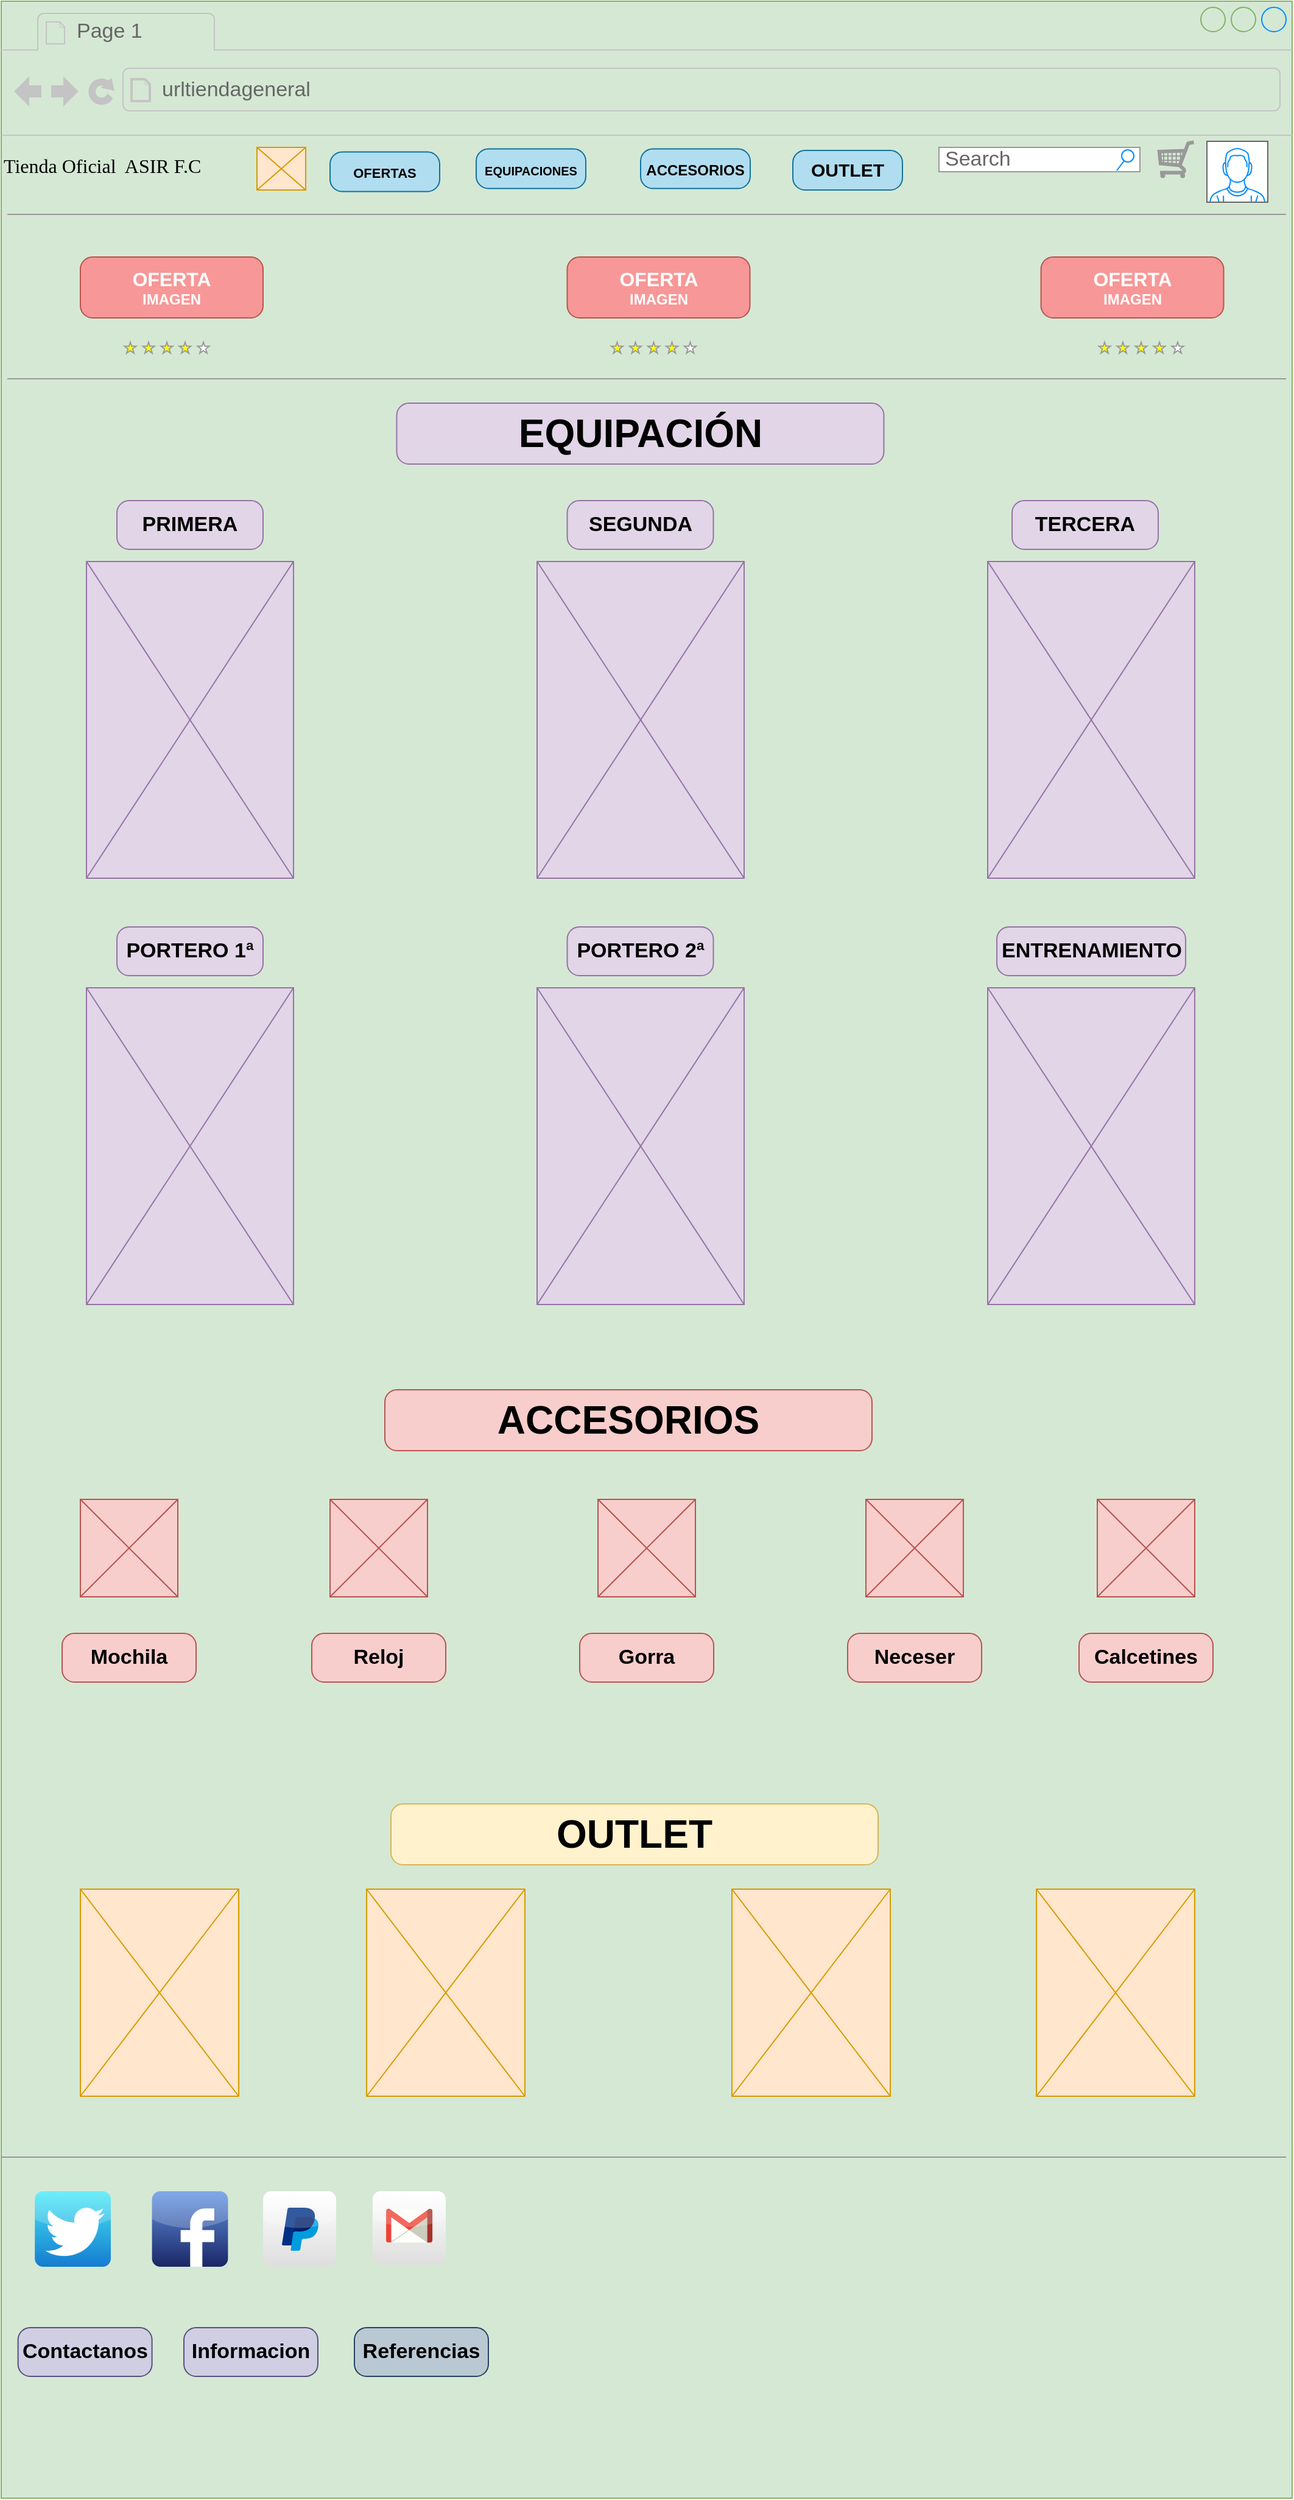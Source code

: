 <mxfile version="18.0.4" type="github">
  <diagram name="Page-1" id="2cc2dc42-3aac-f2a9-1cec-7a8b7cbee084">
    <mxGraphModel dx="2674" dy="1727" grid="1" gridSize="10" guides="1" tooltips="1" connect="1" arrows="1" fold="1" page="1" pageScale="1" pageWidth="1100" pageHeight="850" background="none" math="0" shadow="0">
      <root>
        <mxCell id="0" />
        <mxCell id="1" parent="0" />
        <mxCell id="7026571954dc6520-1" value="" style="strokeWidth=1;shadow=0;dashed=0;align=center;html=1;shape=mxgraph.mockup.containers.browserWindow;rSize=0;mainText=,;recursiveResize=0;rounded=0;labelBackgroundColor=none;fontFamily=Verdana;fontSize=12;fillColor=#d5e8d4;strokeColor=#82b366;" parent="1" vertex="1">
          <mxGeometry x="-260" y="-170" width="1060" height="2050" as="geometry" />
        </mxCell>
        <mxCell id="7026571954dc6520-2" value="Page 1" style="strokeWidth=1;shadow=0;dashed=0;align=center;html=1;shape=mxgraph.mockup.containers.anchor;fontSize=17;fontColor=#666666;align=left;" parent="7026571954dc6520-1" vertex="1">
          <mxGeometry x="60" y="12" width="110" height="26" as="geometry" />
        </mxCell>
        <mxCell id="7026571954dc6520-3" value="urltiendageneral" style="strokeWidth=1;shadow=0;dashed=0;align=center;html=1;shape=mxgraph.mockup.containers.anchor;rSize=0;fontSize=17;fontColor=#666666;align=left;" parent="7026571954dc6520-1" vertex="1">
          <mxGeometry x="130" y="60" width="250" height="26" as="geometry" />
        </mxCell>
        <mxCell id="7026571954dc6520-4" value="&lt;font style=&quot;font-size: 16px;&quot;&gt;Tienda Oficial&amp;nbsp; ASIR F.C&lt;/font&gt;" style="text;html=1;points=[];align=left;verticalAlign=top;spacingTop=-4;fontSize=30;fontFamily=Verdana" parent="7026571954dc6520-1" vertex="1">
          <mxGeometry y="110" width="310" height="40" as="geometry" />
        </mxCell>
        <mxCell id="7026571954dc6520-14" value="Search" style="strokeWidth=1;shadow=0;dashed=0;align=center;html=1;shape=mxgraph.mockup.forms.searchBox;strokeColor=#999999;mainText=;strokeColor2=#008cff;fontColor=#666666;fontSize=17;align=left;spacingLeft=3;rounded=0;labelBackgroundColor=none;" parent="7026571954dc6520-1" vertex="1">
          <mxGeometry x="770" y="120" width="165" height="20" as="geometry" />
        </mxCell>
        <mxCell id="7026571954dc6520-21" value="" style="verticalLabelPosition=bottom;shadow=0;dashed=0;align=center;html=1;verticalAlign=top;strokeWidth=1;shape=mxgraph.mockup.markup.line;strokeColor=#999999;rounded=0;labelBackgroundColor=none;fillColor=#ffffff;fontFamily=Verdana;fontSize=12;fontColor=#000000;" parent="7026571954dc6520-1" vertex="1">
          <mxGeometry x="5" y="300" width="1050" height="20" as="geometry" />
        </mxCell>
        <mxCell id="0Jf4DrtOChO7xbC_QtPR-2" value="" style="verticalLabelPosition=bottom;shadow=0;dashed=0;align=center;html=1;verticalAlign=top;strokeWidth=1;shape=mxgraph.mockup.misc.shoppingCart;strokeColor=#999999;fontSize=16;" vertex="1" parent="7026571954dc6520-1">
          <mxGeometry x="950" y="115" width="30" height="30" as="geometry" />
        </mxCell>
        <mxCell id="0Jf4DrtOChO7xbC_QtPR-17" value="" style="verticalLabelPosition=bottom;shadow=0;dashed=0;align=center;html=1;verticalAlign=top;strokeWidth=1;shape=mxgraph.mockup.containers.userMale;strokeColor=#666666;strokeColor2=#008cff;fontSize=16;" vertex="1" parent="7026571954dc6520-1">
          <mxGeometry x="990" y="115" width="50" height="50" as="geometry" />
        </mxCell>
        <mxCell id="0Jf4DrtOChO7xbC_QtPR-25" value="" style="verticalLabelPosition=bottom;shadow=0;dashed=0;align=center;html=1;verticalAlign=top;strokeWidth=1;shape=mxgraph.mockup.graphics.simpleIcon;fontSize=16;fillColor=#ffe6cc;strokeColor=#d79b00;" vertex="1" parent="7026571954dc6520-1">
          <mxGeometry x="210" y="120" width="40" height="35" as="geometry" />
        </mxCell>
        <mxCell id="0Jf4DrtOChO7xbC_QtPR-27" value="" style="verticalLabelPosition=bottom;shadow=0;dashed=0;align=center;html=1;verticalAlign=top;strokeWidth=1;shape=mxgraph.mockup.misc.rating;strokeColor=#999999;fillColor=#ffff00;emptyFillColor=#ffffff;grade=4;ratingScale=5;ratingStyle=star;fontSize=16;" vertex="1" parent="7026571954dc6520-1">
          <mxGeometry x="501" y="280" width="77.5" height="10" as="geometry" />
        </mxCell>
        <mxCell id="0Jf4DrtOChO7xbC_QtPR-37" value="" style="verticalLabelPosition=bottom;shadow=0;dashed=0;align=center;html=1;verticalAlign=top;strokeWidth=1;shape=mxgraph.mockup.misc.rating;strokeColor=#999999;fillColor=#ffff00;emptyFillColor=#ffffff;grade=4;ratingScale=5;ratingStyle=star;fontSize=16;" vertex="1" parent="7026571954dc6520-1">
          <mxGeometry x="901.25" y="280" width="77.5" height="10" as="geometry" />
        </mxCell>
        <mxCell id="0Jf4DrtOChO7xbC_QtPR-36" value="" style="verticalLabelPosition=bottom;shadow=0;dashed=0;align=center;html=1;verticalAlign=top;strokeWidth=1;shape=mxgraph.mockup.misc.rating;strokeColor=#999999;fillColor=#ffff00;emptyFillColor=#ffffff;grade=4;ratingScale=5;ratingStyle=star;fontSize=16;" vertex="1" parent="7026571954dc6520-1">
          <mxGeometry x="101.25" y="280" width="77.5" height="10" as="geometry" />
        </mxCell>
        <mxCell id="0Jf4DrtOChO7xbC_QtPR-38" value="" style="verticalLabelPosition=bottom;shadow=0;dashed=0;align=center;html=1;verticalAlign=top;strokeWidth=1;shape=mxgraph.mockup.graphics.simpleIcon;strokeColor=#9673a6;fontSize=31;fillColor=#e1d5e7;" vertex="1" parent="7026571954dc6520-1">
          <mxGeometry x="70" y="460" width="170" height="260" as="geometry" />
        </mxCell>
        <mxCell id="0Jf4DrtOChO7xbC_QtPR-43" value="" style="verticalLabelPosition=bottom;shadow=0;dashed=0;align=center;html=1;verticalAlign=top;strokeWidth=1;shape=mxgraph.mockup.graphics.simpleIcon;strokeColor=#9673a6;fontSize=31;fillColor=#e1d5e7;" vertex="1" parent="7026571954dc6520-1">
          <mxGeometry x="440" y="460" width="170" height="260" as="geometry" />
        </mxCell>
        <mxCell id="0Jf4DrtOChO7xbC_QtPR-42" value="" style="verticalLabelPosition=bottom;shadow=0;dashed=0;align=center;html=1;verticalAlign=top;strokeWidth=1;shape=mxgraph.mockup.graphics.simpleIcon;strokeColor=#9673a6;fontSize=31;fillColor=#e1d5e7;" vertex="1" parent="7026571954dc6520-1">
          <mxGeometry x="810" y="460" width="170" height="260" as="geometry" />
        </mxCell>
        <mxCell id="0Jf4DrtOChO7xbC_QtPR-41" value="" style="verticalLabelPosition=bottom;shadow=0;dashed=0;align=center;html=1;verticalAlign=top;strokeWidth=1;shape=mxgraph.mockup.graphics.simpleIcon;strokeColor=#9673a6;fontSize=31;fillColor=#e1d5e7;" vertex="1" parent="7026571954dc6520-1">
          <mxGeometry x="810" y="810" width="170" height="260" as="geometry" />
        </mxCell>
        <mxCell id="0Jf4DrtOChO7xbC_QtPR-40" value="" style="verticalLabelPosition=bottom;shadow=0;dashed=0;align=center;html=1;verticalAlign=top;strokeWidth=1;shape=mxgraph.mockup.graphics.simpleIcon;strokeColor=#9673a6;fontSize=31;fillColor=#e1d5e7;" vertex="1" parent="7026571954dc6520-1">
          <mxGeometry x="70" y="810" width="170" height="260" as="geometry" />
        </mxCell>
        <mxCell id="0Jf4DrtOChO7xbC_QtPR-39" value="" style="verticalLabelPosition=bottom;shadow=0;dashed=0;align=center;html=1;verticalAlign=top;strokeWidth=1;shape=mxgraph.mockup.graphics.simpleIcon;strokeColor=#9673a6;fontSize=31;fillColor=#e1d5e7;" vertex="1" parent="7026571954dc6520-1">
          <mxGeometry x="440" y="810" width="170" height="260" as="geometry" />
        </mxCell>
        <mxCell id="0Jf4DrtOChO7xbC_QtPR-44" value="PRIMERA" style="strokeWidth=1;shadow=0;dashed=0;align=center;html=1;shape=mxgraph.mockup.buttons.button;strokeColor=#9673a6;mainText=;buttonStyle=round;fontSize=17;fontStyle=1;fillColor=#e1d5e7;whiteSpace=wrap;" vertex="1" parent="7026571954dc6520-1">
          <mxGeometry x="95" y="410" width="120" height="40" as="geometry" />
        </mxCell>
        <mxCell id="0Jf4DrtOChO7xbC_QtPR-49" value="SEGUNDA" style="strokeWidth=1;shadow=0;dashed=0;align=center;html=1;shape=mxgraph.mockup.buttons.button;strokeColor=#9673a6;mainText=;buttonStyle=round;fontSize=17;fontStyle=1;fillColor=#e1d5e7;whiteSpace=wrap;" vertex="1" parent="7026571954dc6520-1">
          <mxGeometry x="464.75" y="410" width="120" height="40" as="geometry" />
        </mxCell>
        <mxCell id="0Jf4DrtOChO7xbC_QtPR-48" value="TERCERA" style="strokeWidth=1;shadow=0;dashed=0;align=center;html=1;shape=mxgraph.mockup.buttons.button;strokeColor=#9673a6;mainText=;buttonStyle=round;fontSize=17;fontStyle=1;fillColor=#e1d5e7;whiteSpace=wrap;" vertex="1" parent="7026571954dc6520-1">
          <mxGeometry x="830" y="410" width="120" height="40" as="geometry" />
        </mxCell>
        <mxCell id="0Jf4DrtOChO7xbC_QtPR-47" value="PORTERO 1ª" style="strokeWidth=1;shadow=0;dashed=0;align=center;html=1;shape=mxgraph.mockup.buttons.button;strokeColor=#9673a6;mainText=;buttonStyle=round;fontSize=17;fontStyle=1;fillColor=#e1d5e7;whiteSpace=wrap;" vertex="1" parent="7026571954dc6520-1">
          <mxGeometry x="95" y="760" width="120" height="40" as="geometry" />
        </mxCell>
        <mxCell id="0Jf4DrtOChO7xbC_QtPR-46" value="PORTERO 2ª" style="strokeWidth=1;shadow=0;dashed=0;align=center;html=1;shape=mxgraph.mockup.buttons.button;strokeColor=#9673a6;mainText=;buttonStyle=round;fontSize=17;fontStyle=1;fillColor=#e1d5e7;whiteSpace=wrap;" vertex="1" parent="7026571954dc6520-1">
          <mxGeometry x="464.75" y="760" width="120" height="40" as="geometry" />
        </mxCell>
        <mxCell id="0Jf4DrtOChO7xbC_QtPR-45" value="ENTRENAMIENTO" style="strokeWidth=1;shadow=0;dashed=0;align=center;html=1;shape=mxgraph.mockup.buttons.button;strokeColor=#9673a6;mainText=;buttonStyle=round;fontSize=17;fontStyle=1;fillColor=#e1d5e7;whiteSpace=wrap;" vertex="1" parent="7026571954dc6520-1">
          <mxGeometry x="817.5" y="760" width="155" height="40" as="geometry" />
        </mxCell>
        <mxCell id="0Jf4DrtOChO7xbC_QtPR-50" value="&lt;font style=&quot;font-size: 32px;&quot;&gt;EQUIPACIÓN&lt;/font&gt;" style="strokeWidth=1;shadow=0;dashed=0;align=center;html=1;shape=mxgraph.mockup.buttons.button;strokeColor=#9673a6;mainText=;buttonStyle=round;fontSize=17;fontStyle=1;fillColor=#e1d5e7;whiteSpace=wrap;" vertex="1" parent="7026571954dc6520-1">
          <mxGeometry x="324.75" y="330" width="400" height="50" as="geometry" />
        </mxCell>
        <mxCell id="0Jf4DrtOChO7xbC_QtPR-52" value="&lt;span style=&quot;font-size: 32px;&quot;&gt;ACCESORIOS&lt;/span&gt;" style="strokeWidth=1;shadow=0;dashed=0;align=center;html=1;shape=mxgraph.mockup.buttons.button;strokeColor=#b85450;mainText=;buttonStyle=round;fontSize=17;fontStyle=1;fillColor=#f8cecc;whiteSpace=wrap;" vertex="1" parent="7026571954dc6520-1">
          <mxGeometry x="315" y="1140" width="400" height="50" as="geometry" />
        </mxCell>
        <mxCell id="0Jf4DrtOChO7xbC_QtPR-58" value="" style="verticalLabelPosition=bottom;shadow=0;dashed=0;align=center;html=1;verticalAlign=top;strokeWidth=1;shape=mxgraph.mockup.graphics.simpleIcon;strokeColor=#b85450;fontSize=32;fillColor=#f8cecc;" vertex="1" parent="7026571954dc6520-1">
          <mxGeometry x="65" y="1230" width="80" height="80" as="geometry" />
        </mxCell>
        <mxCell id="0Jf4DrtOChO7xbC_QtPR-61" value="" style="verticalLabelPosition=bottom;shadow=0;dashed=0;align=center;html=1;verticalAlign=top;strokeWidth=1;shape=mxgraph.mockup.graphics.simpleIcon;strokeColor=#b85450;fontSize=32;fillColor=#f8cecc;" vertex="1" parent="7026571954dc6520-1">
          <mxGeometry x="270" y="1230" width="80" height="80" as="geometry" />
        </mxCell>
        <mxCell id="0Jf4DrtOChO7xbC_QtPR-60" value="" style="verticalLabelPosition=bottom;shadow=0;dashed=0;align=center;html=1;verticalAlign=top;strokeWidth=1;shape=mxgraph.mockup.graphics.simpleIcon;strokeColor=#b85450;fontSize=32;fillColor=#f8cecc;" vertex="1" parent="7026571954dc6520-1">
          <mxGeometry x="710" y="1230" width="80" height="80" as="geometry" />
        </mxCell>
        <mxCell id="0Jf4DrtOChO7xbC_QtPR-59" value="" style="verticalLabelPosition=bottom;shadow=0;dashed=0;align=center;html=1;verticalAlign=top;strokeWidth=1;shape=mxgraph.mockup.graphics.simpleIcon;strokeColor=#b85450;fontSize=32;fillColor=#f8cecc;" vertex="1" parent="7026571954dc6520-1">
          <mxGeometry x="900" y="1230" width="80" height="80" as="geometry" />
        </mxCell>
        <mxCell id="0Jf4DrtOChO7xbC_QtPR-62" value="" style="verticalLabelPosition=bottom;shadow=0;dashed=0;align=center;html=1;verticalAlign=top;strokeWidth=1;shape=mxgraph.mockup.graphics.simpleIcon;strokeColor=#b85450;fontSize=32;fillColor=#f8cecc;" vertex="1" parent="7026571954dc6520-1">
          <mxGeometry x="490" y="1230" width="80" height="80" as="geometry" />
        </mxCell>
        <mxCell id="0Jf4DrtOChO7xbC_QtPR-63" value="Mochila" style="strokeWidth=1;shadow=0;dashed=0;align=center;html=1;shape=mxgraph.mockup.buttons.button;strokeColor=#b85450;mainText=;buttonStyle=round;fontSize=17;fontStyle=1;fillColor=#f8cecc;whiteSpace=wrap;" vertex="1" parent="7026571954dc6520-1">
          <mxGeometry x="50" y="1340" width="110" height="40" as="geometry" />
        </mxCell>
        <mxCell id="0Jf4DrtOChO7xbC_QtPR-66" value="Reloj" style="strokeWidth=1;shadow=0;dashed=0;align=center;html=1;shape=mxgraph.mockup.buttons.button;strokeColor=#b85450;mainText=;buttonStyle=round;fontSize=17;fontStyle=1;fillColor=#f8cecc;whiteSpace=wrap;" vertex="1" parent="7026571954dc6520-1">
          <mxGeometry x="255" y="1340" width="110" height="40" as="geometry" />
        </mxCell>
        <mxCell id="0Jf4DrtOChO7xbC_QtPR-65" value="Gorra" style="strokeWidth=1;shadow=0;dashed=0;align=center;html=1;shape=mxgraph.mockup.buttons.button;strokeColor=#b85450;mainText=;buttonStyle=round;fontSize=17;fontStyle=1;fillColor=#f8cecc;whiteSpace=wrap;" vertex="1" parent="7026571954dc6520-1">
          <mxGeometry x="475" y="1340" width="110" height="40" as="geometry" />
        </mxCell>
        <mxCell id="0Jf4DrtOChO7xbC_QtPR-64" value="Neceser" style="strokeWidth=1;shadow=0;dashed=0;align=center;html=1;shape=mxgraph.mockup.buttons.button;strokeColor=#b85450;mainText=;buttonStyle=round;fontSize=17;fontStyle=1;fillColor=#f8cecc;whiteSpace=wrap;" vertex="1" parent="7026571954dc6520-1">
          <mxGeometry x="695" y="1340" width="110" height="40" as="geometry" />
        </mxCell>
        <mxCell id="0Jf4DrtOChO7xbC_QtPR-67" value="Calcetines" style="strokeWidth=1;shadow=0;dashed=0;align=center;html=1;shape=mxgraph.mockup.buttons.button;strokeColor=#b85450;mainText=;buttonStyle=round;fontSize=17;fontStyle=1;fillColor=#f8cecc;whiteSpace=wrap;" vertex="1" parent="7026571954dc6520-1">
          <mxGeometry x="885" y="1340" width="110" height="40" as="geometry" />
        </mxCell>
        <mxCell id="0Jf4DrtOChO7xbC_QtPR-68" value="&lt;span style=&quot;font-size: 32px;&quot;&gt;OUTLET&lt;/span&gt;" style="strokeWidth=1;shadow=0;dashed=0;align=center;html=1;shape=mxgraph.mockup.buttons.button;strokeColor=#d6b656;mainText=;buttonStyle=round;fontSize=17;fontStyle=1;fillColor=#fff2cc;whiteSpace=wrap;" vertex="1" parent="7026571954dc6520-1">
          <mxGeometry x="320" y="1480" width="400" height="50" as="geometry" />
        </mxCell>
        <mxCell id="0Jf4DrtOChO7xbC_QtPR-69" value="" style="verticalLabelPosition=bottom;shadow=0;dashed=0;align=center;html=1;verticalAlign=top;strokeWidth=1;shape=mxgraph.mockup.graphics.simpleIcon;strokeColor=#d79b00;fontSize=32;fillColor=#ffe6cc;" vertex="1" parent="7026571954dc6520-1">
          <mxGeometry x="65" y="1550" width="130" height="170" as="geometry" />
        </mxCell>
        <mxCell id="0Jf4DrtOChO7xbC_QtPR-73" value="" style="verticalLabelPosition=bottom;shadow=0;dashed=0;align=center;html=1;verticalAlign=top;strokeWidth=1;shape=mxgraph.mockup.graphics.simpleIcon;strokeColor=#d79b00;fontSize=32;fillColor=#ffe6cc;" vertex="1" parent="7026571954dc6520-1">
          <mxGeometry x="300" y="1550" width="130" height="170" as="geometry" />
        </mxCell>
        <mxCell id="0Jf4DrtOChO7xbC_QtPR-72" value="" style="verticalLabelPosition=bottom;shadow=0;dashed=0;align=center;html=1;verticalAlign=top;strokeWidth=1;shape=mxgraph.mockup.graphics.simpleIcon;strokeColor=#d79b00;fontSize=32;fillColor=#ffe6cc;" vertex="1" parent="7026571954dc6520-1">
          <mxGeometry x="600" y="1550" width="130" height="170" as="geometry" />
        </mxCell>
        <mxCell id="0Jf4DrtOChO7xbC_QtPR-71" value="" style="verticalLabelPosition=bottom;shadow=0;dashed=0;align=center;html=1;verticalAlign=top;strokeWidth=1;shape=mxgraph.mockup.graphics.simpleIcon;strokeColor=#d79b00;fontSize=32;fillColor=#ffe6cc;" vertex="1" parent="7026571954dc6520-1">
          <mxGeometry x="850" y="1550" width="130" height="170" as="geometry" />
        </mxCell>
        <mxCell id="0Jf4DrtOChO7xbC_QtPR-75" value="" style="verticalLabelPosition=bottom;shadow=0;dashed=0;align=center;html=1;verticalAlign=top;strokeWidth=1;shape=mxgraph.mockup.markup.line;strokeColor=#999999;rounded=0;labelBackgroundColor=none;fillColor=#ffffff;fontFamily=Verdana;fontSize=12;fontColor=#000000;" vertex="1" parent="7026571954dc6520-1">
          <mxGeometry x="5" y="165" width="1050" height="20" as="geometry" />
        </mxCell>
        <mxCell id="0Jf4DrtOChO7xbC_QtPR-76" value="&lt;font style=&quot;font-size: 11px;&quot;&gt;OFERTAS&lt;/font&gt;" style="strokeWidth=1;shadow=0;dashed=0;align=center;html=1;shape=mxgraph.mockup.buttons.button;strokeColor=#10739e;mainText=;buttonStyle=round;fontSize=17;fontStyle=1;fillColor=#b1ddf0;whiteSpace=wrap;" vertex="1" parent="7026571954dc6520-1">
          <mxGeometry x="270" y="123.75" width="90" height="32.5" as="geometry" />
        </mxCell>
        <mxCell id="0Jf4DrtOChO7xbC_QtPR-82" value="&lt;font style=&quot;font-size: 15px;&quot;&gt;OUTLET&lt;/font&gt;" style="strokeWidth=1;shadow=0;dashed=0;align=center;html=1;shape=mxgraph.mockup.buttons.button;strokeColor=#10739e;mainText=;buttonStyle=round;fontSize=17;fontStyle=1;fillColor=#b1ddf0;whiteSpace=wrap;" vertex="1" parent="7026571954dc6520-1">
          <mxGeometry x="650" y="122.5" width="90" height="32.5" as="geometry" />
        </mxCell>
        <mxCell id="0Jf4DrtOChO7xbC_QtPR-81" value="&lt;font style=&quot;font-size: 12px;&quot;&gt;ACCESORIOS&lt;/font&gt;" style="strokeWidth=1;shadow=0;dashed=0;align=center;html=1;shape=mxgraph.mockup.buttons.button;strokeColor=#10739e;mainText=;buttonStyle=round;fontSize=17;fontStyle=1;fillColor=#b1ddf0;whiteSpace=wrap;" vertex="1" parent="7026571954dc6520-1">
          <mxGeometry x="525" y="121.25" width="90" height="32.5" as="geometry" />
        </mxCell>
        <mxCell id="0Jf4DrtOChO7xbC_QtPR-80" value="&lt;font style=&quot;font-size: 10px;&quot;&gt;EQUIPACIONES&lt;/font&gt;" style="strokeWidth=1;shadow=0;dashed=0;align=center;html=1;shape=mxgraph.mockup.buttons.button;strokeColor=#10739e;mainText=;buttonStyle=round;fontSize=17;fontStyle=1;fillColor=#b1ddf0;whiteSpace=wrap;" vertex="1" parent="7026571954dc6520-1">
          <mxGeometry x="390" y="121.25" width="90" height="32.5" as="geometry" />
        </mxCell>
        <mxCell id="0Jf4DrtOChO7xbC_QtPR-33" value="" style="strokeWidth=1;shadow=0;dashed=0;align=center;html=1;shape=mxgraph.mockup.buttons.multiButton;fillColor=#F89797;strokeColor=#b85450;mainText=;subText=;fontSize=16;" vertex="1" parent="7026571954dc6520-1">
          <mxGeometry x="65" y="210" width="150" height="50" as="geometry" />
        </mxCell>
        <mxCell id="0Jf4DrtOChO7xbC_QtPR-34" value="OFERTA" style="strokeWidth=1;shadow=0;dashed=0;align=center;html=1;shape=mxgraph.mockup.anchor;fontSize=16;fontColor=#ffffff;fontStyle=1;whiteSpace=wrap;" vertex="1" parent="0Jf4DrtOChO7xbC_QtPR-33">
          <mxGeometry y="8" width="150" height="20" as="geometry" />
        </mxCell>
        <mxCell id="0Jf4DrtOChO7xbC_QtPR-35" value="IMAGEN" style="strokeWidth=1;shadow=0;dashed=0;align=center;html=1;shape=mxgraph.mockup.anchor;fontSize=12;fontColor=#ffffff;fontStyle=1;whiteSpace=wrap;" vertex="1" parent="0Jf4DrtOChO7xbC_QtPR-33">
          <mxGeometry y="30" width="150" height="10" as="geometry" />
        </mxCell>
        <mxCell id="0Jf4DrtOChO7xbC_QtPR-22" value="" style="strokeWidth=1;shadow=0;dashed=0;align=center;html=1;shape=mxgraph.mockup.buttons.multiButton;fillColor=#F89797;strokeColor=#b85450;mainText=;subText=;fontSize=16;" vertex="1" parent="7026571954dc6520-1">
          <mxGeometry x="464.75" y="210" width="150" height="50" as="geometry" />
        </mxCell>
        <mxCell id="0Jf4DrtOChO7xbC_QtPR-23" value="OFERTA" style="strokeWidth=1;shadow=0;dashed=0;align=center;html=1;shape=mxgraph.mockup.anchor;fontSize=16;fontColor=#ffffff;fontStyle=1;whiteSpace=wrap;" vertex="1" parent="0Jf4DrtOChO7xbC_QtPR-22">
          <mxGeometry y="8" width="150" height="20" as="geometry" />
        </mxCell>
        <mxCell id="0Jf4DrtOChO7xbC_QtPR-24" value="IMAGEN" style="strokeWidth=1;shadow=0;dashed=0;align=center;html=1;shape=mxgraph.mockup.anchor;fontSize=12;fontColor=#ffffff;fontStyle=1;whiteSpace=wrap;" vertex="1" parent="0Jf4DrtOChO7xbC_QtPR-22">
          <mxGeometry y="30" width="150" height="10" as="geometry" />
        </mxCell>
        <mxCell id="0Jf4DrtOChO7xbC_QtPR-30" value="" style="strokeWidth=1;shadow=0;dashed=0;align=center;html=1;shape=mxgraph.mockup.buttons.multiButton;fillColor=#F89797;strokeColor=#b85450;mainText=;subText=;fontSize=16;" vertex="1" parent="7026571954dc6520-1">
          <mxGeometry x="853.75" y="210" width="150" height="50" as="geometry" />
        </mxCell>
        <mxCell id="0Jf4DrtOChO7xbC_QtPR-31" value="OFERTA" style="strokeWidth=1;shadow=0;dashed=0;align=center;html=1;shape=mxgraph.mockup.anchor;fontSize=16;fontColor=#ffffff;fontStyle=1;whiteSpace=wrap;" vertex="1" parent="0Jf4DrtOChO7xbC_QtPR-30">
          <mxGeometry y="8" width="150" height="20" as="geometry" />
        </mxCell>
        <mxCell id="0Jf4DrtOChO7xbC_QtPR-32" value="IMAGEN" style="strokeWidth=1;shadow=0;dashed=0;align=center;html=1;shape=mxgraph.mockup.anchor;fontSize=12;fontColor=#ffffff;fontStyle=1;whiteSpace=wrap;" vertex="1" parent="0Jf4DrtOChO7xbC_QtPR-30">
          <mxGeometry y="30" width="150" height="10" as="geometry" />
        </mxCell>
        <mxCell id="0Jf4DrtOChO7xbC_QtPR-83" value="" style="verticalLabelPosition=bottom;shadow=0;dashed=0;align=center;html=1;verticalAlign=top;strokeWidth=1;shape=mxgraph.mockup.markup.line;strokeColor=#999999;rounded=0;labelBackgroundColor=none;fillColor=#ffffff;fontFamily=Verdana;fontSize=12;fontColor=#000000;" vertex="1" parent="7026571954dc6520-1">
          <mxGeometry y="1760" width="1055" height="20" as="geometry" />
        </mxCell>
        <mxCell id="0Jf4DrtOChO7xbC_QtPR-86" value="Contactanos" style="strokeWidth=1;shadow=0;dashed=0;align=center;html=1;shape=mxgraph.mockup.buttons.button;strokeColor=#56517e;mainText=;buttonStyle=round;fontSize=17;fontStyle=1;fillColor=#d0cee2;whiteSpace=wrap;" vertex="1" parent="7026571954dc6520-1">
          <mxGeometry x="13.8" y="1910" width="110" height="40" as="geometry" />
        </mxCell>
        <mxCell id="0Jf4DrtOChO7xbC_QtPR-85" value="Informacion" style="strokeWidth=1;shadow=0;dashed=0;align=center;html=1;shape=mxgraph.mockup.buttons.button;strokeColor=#56517e;mainText=;buttonStyle=round;fontSize=17;fontStyle=1;fillColor=#d0cee2;whiteSpace=wrap;" vertex="1" parent="7026571954dc6520-1">
          <mxGeometry x="150" y="1910" width="110" height="40" as="geometry" />
        </mxCell>
        <mxCell id="0Jf4DrtOChO7xbC_QtPR-84" value="Referencias" style="strokeWidth=1;shadow=0;dashed=0;align=center;html=1;shape=mxgraph.mockup.buttons.button;strokeColor=#23445d;mainText=;buttonStyle=round;fontSize=17;fontStyle=1;fillColor=#bac8d3;whiteSpace=wrap;" vertex="1" parent="7026571954dc6520-1">
          <mxGeometry x="290" y="1910" width="110" height="40" as="geometry" />
        </mxCell>
        <mxCell id="0Jf4DrtOChO7xbC_QtPR-87" value="" style="dashed=0;outlineConnect=0;html=1;align=center;labelPosition=center;verticalLabelPosition=bottom;verticalAlign=top;shape=mxgraph.webicons.facebook;fillColor=#6294E4;gradientColor=#1A2665;fontSize=15;" vertex="1" parent="7026571954dc6520-1">
          <mxGeometry x="123.8" y="1798" width="62.4" height="62" as="geometry" />
        </mxCell>
        <mxCell id="0Jf4DrtOChO7xbC_QtPR-88" value="" style="dashed=0;outlineConnect=0;html=1;align=center;labelPosition=center;verticalLabelPosition=bottom;verticalAlign=top;shape=mxgraph.webicons.gmail;gradientColor=#DFDEDE;fontSize=15;" vertex="1" parent="7026571954dc6520-1">
          <mxGeometry x="305" y="1798" width="60" height="60" as="geometry" />
        </mxCell>
        <mxCell id="0Jf4DrtOChO7xbC_QtPR-89" value="" style="dashed=0;outlineConnect=0;html=1;align=center;labelPosition=center;verticalLabelPosition=bottom;verticalAlign=top;shape=mxgraph.webicons.paypal;gradientColor=#DFDEDE;fontSize=15;" vertex="1" parent="7026571954dc6520-1">
          <mxGeometry x="215" y="1798" width="60" height="62" as="geometry" />
        </mxCell>
        <mxCell id="0Jf4DrtOChO7xbC_QtPR-90" value="" style="dashed=0;outlineConnect=0;html=1;align=center;labelPosition=center;verticalLabelPosition=bottom;verticalAlign=top;shape=mxgraph.webicons.twitter;fillColor=#49EAF7;gradientColor=#137BD0;fontSize=15;" vertex="1" parent="7026571954dc6520-1">
          <mxGeometry x="27.6" y="1798" width="62.4" height="62" as="geometry" />
        </mxCell>
      </root>
    </mxGraphModel>
  </diagram>
</mxfile>
